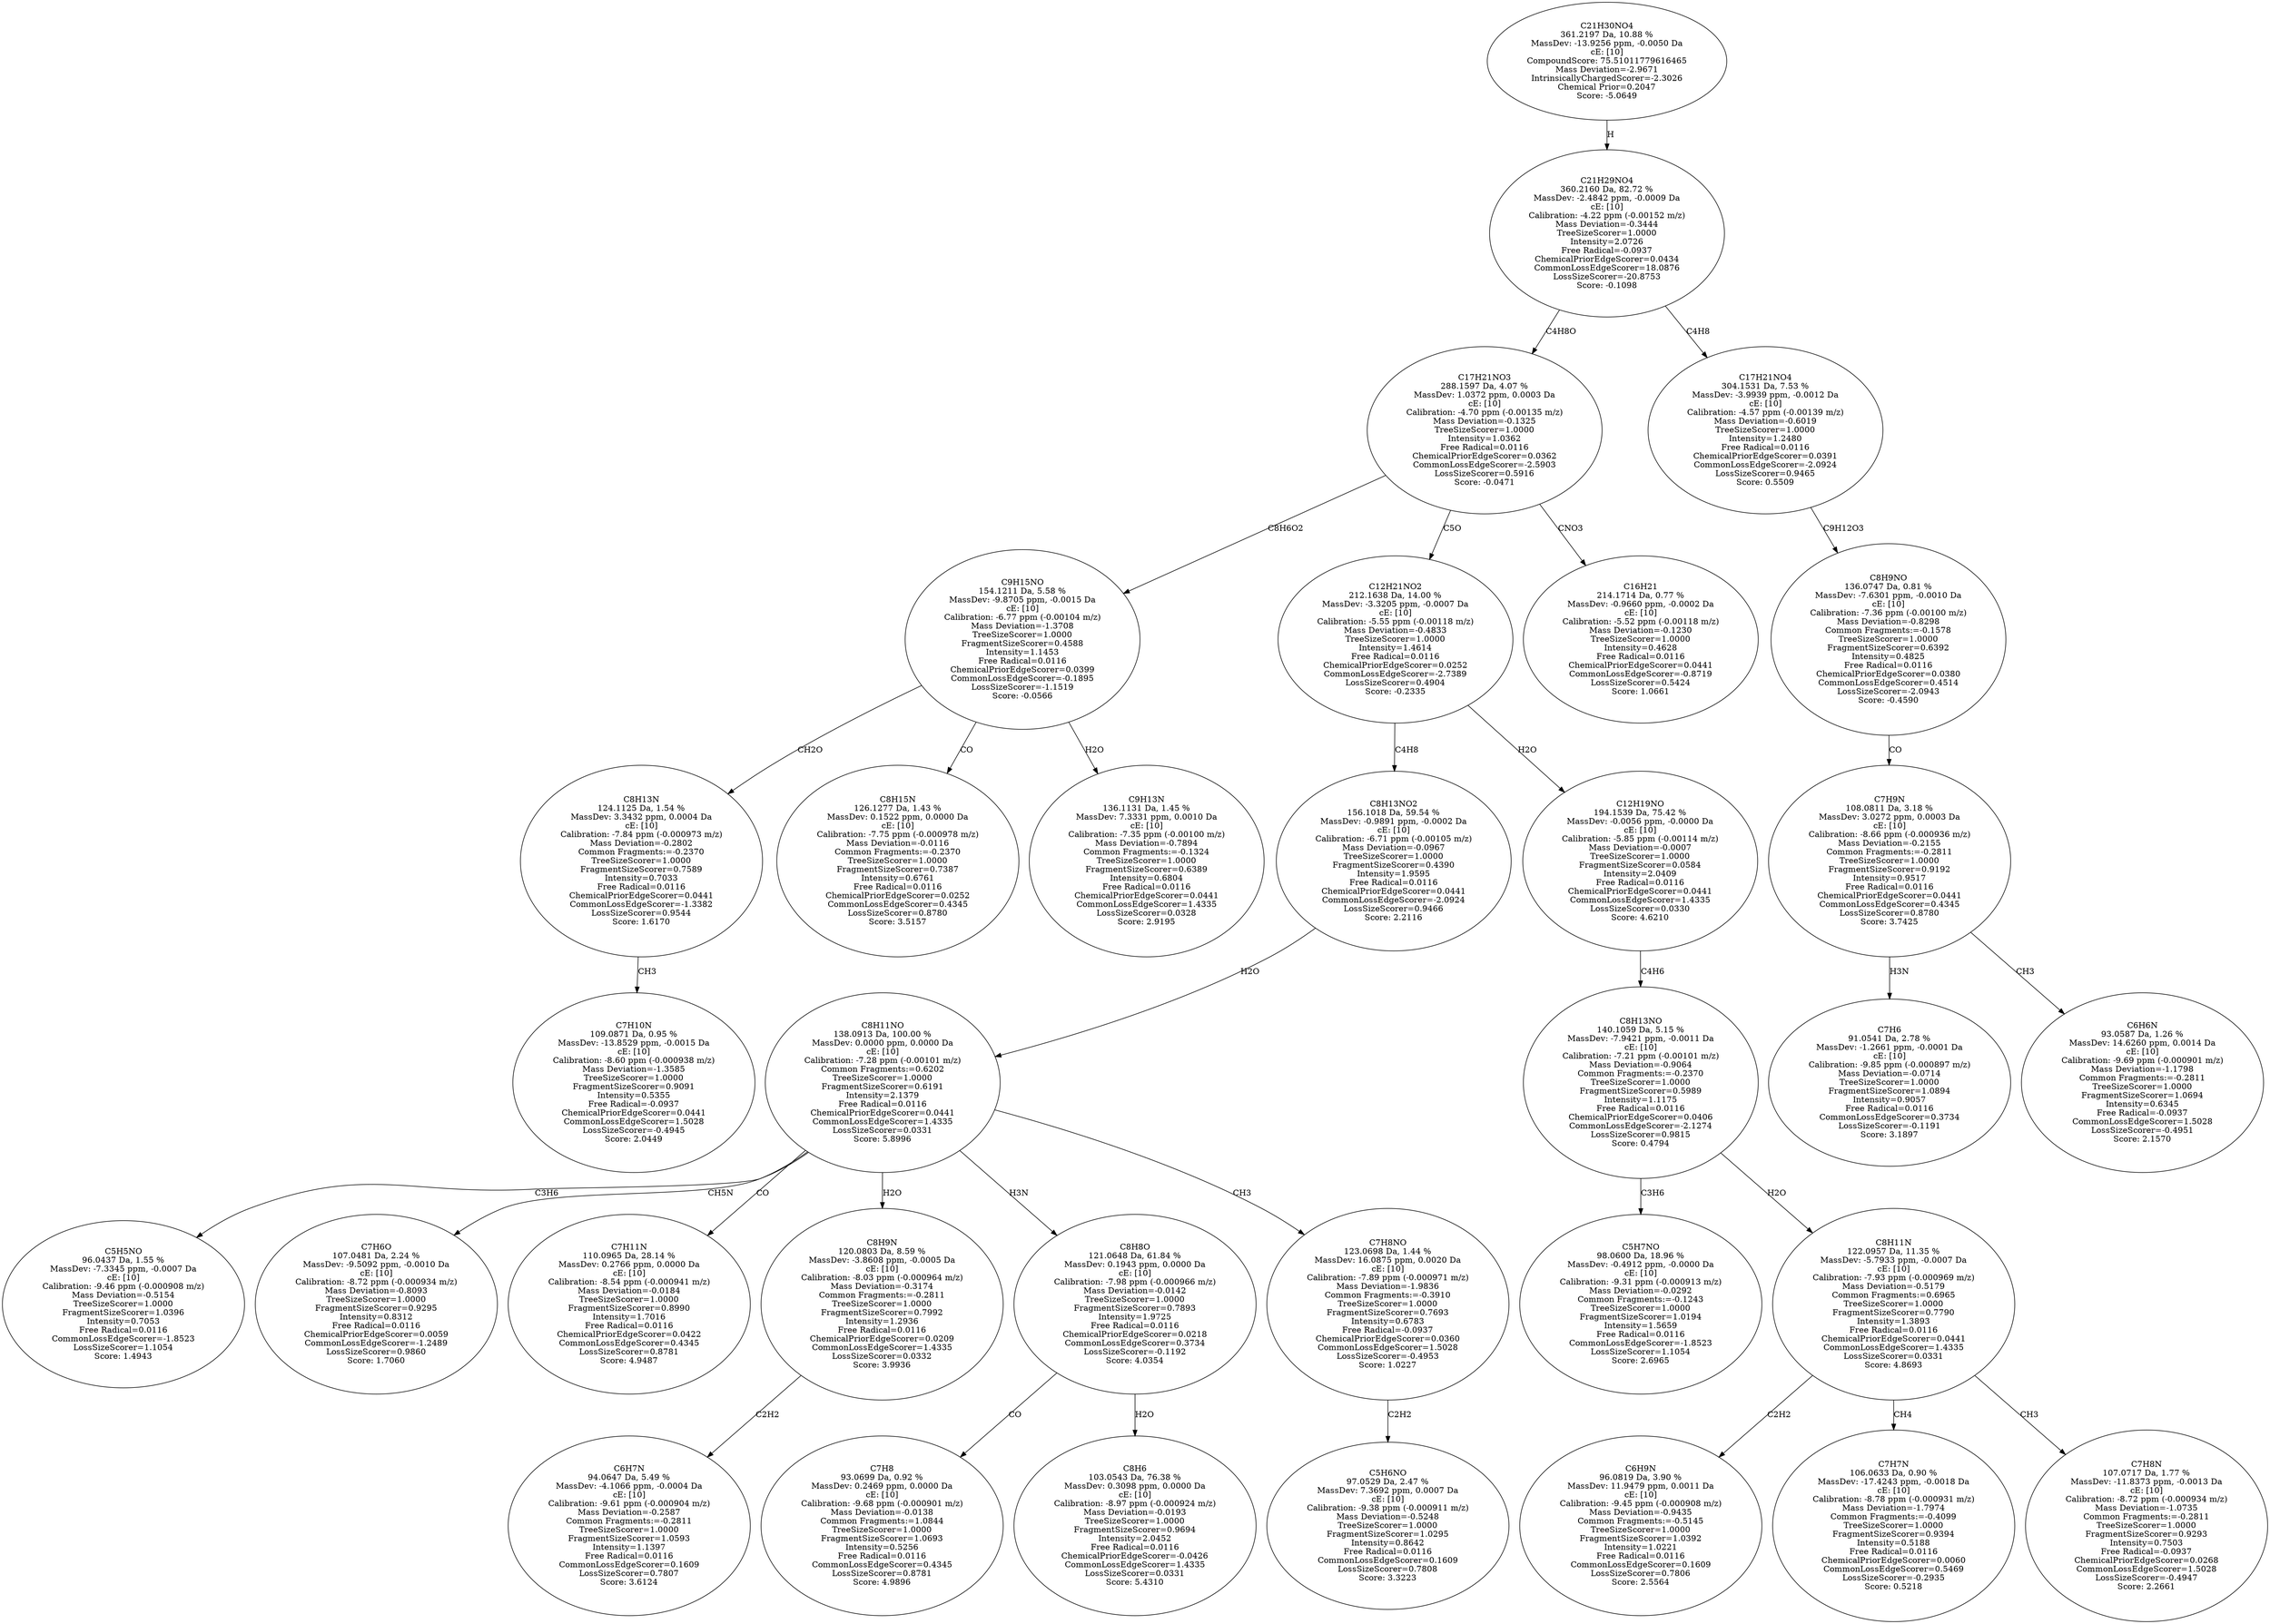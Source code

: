 strict digraph {
v1 [label="C7H10N\n109.0871 Da, 0.95 %\nMassDev: -13.8529 ppm, -0.0015 Da\ncE: [10]\nCalibration: -8.60 ppm (-0.000938 m/z)\nMass Deviation=-1.3585\nTreeSizeScorer=1.0000\nFragmentSizeScorer=0.9091\nIntensity=0.5355\nFree Radical=-0.0937\nChemicalPriorEdgeScorer=0.0441\nCommonLossEdgeScorer=1.5028\nLossSizeScorer=-0.4945\nScore: 2.0449"];
v2 [label="C8H13N\n124.1125 Da, 1.54 %\nMassDev: 3.3432 ppm, 0.0004 Da\ncE: [10]\nCalibration: -7.84 ppm (-0.000973 m/z)\nMass Deviation=-0.2802\nCommon Fragments:=-0.2370\nTreeSizeScorer=1.0000\nFragmentSizeScorer=0.7589\nIntensity=0.7033\nFree Radical=0.0116\nChemicalPriorEdgeScorer=0.0441\nCommonLossEdgeScorer=-1.3382\nLossSizeScorer=0.9544\nScore: 1.6170"];
v3 [label="C8H15N\n126.1277 Da, 1.43 %\nMassDev: 0.1522 ppm, 0.0000 Da\ncE: [10]\nCalibration: -7.75 ppm (-0.000978 m/z)\nMass Deviation=-0.0116\nCommon Fragments:=-0.2370\nTreeSizeScorer=1.0000\nFragmentSizeScorer=0.7387\nIntensity=0.6761\nFree Radical=0.0116\nChemicalPriorEdgeScorer=0.0252\nCommonLossEdgeScorer=0.4345\nLossSizeScorer=0.8780\nScore: 3.5157"];
v4 [label="C9H13N\n136.1131 Da, 1.45 %\nMassDev: 7.3331 ppm, 0.0010 Da\ncE: [10]\nCalibration: -7.35 ppm (-0.00100 m/z)\nMass Deviation=-0.7894\nCommon Fragments:=-0.1324\nTreeSizeScorer=1.0000\nFragmentSizeScorer=0.6389\nIntensity=0.6804\nFree Radical=0.0116\nChemicalPriorEdgeScorer=0.0441\nCommonLossEdgeScorer=1.4335\nLossSizeScorer=0.0328\nScore: 2.9195"];
v5 [label="C9H15NO\n154.1211 Da, 5.58 %\nMassDev: -9.8705 ppm, -0.0015 Da\ncE: [10]\nCalibration: -6.77 ppm (-0.00104 m/z)\nMass Deviation=-1.3708\nTreeSizeScorer=1.0000\nFragmentSizeScorer=0.4588\nIntensity=1.1453\nFree Radical=0.0116\nChemicalPriorEdgeScorer=0.0399\nCommonLossEdgeScorer=-0.1895\nLossSizeScorer=-1.1519\nScore: -0.0566"];
v6 [label="C5H5NO\n96.0437 Da, 1.55 %\nMassDev: -7.3345 ppm, -0.0007 Da\ncE: [10]\nCalibration: -9.46 ppm (-0.000908 m/z)\nMass Deviation=-0.5154\nTreeSizeScorer=1.0000\nFragmentSizeScorer=1.0396\nIntensity=0.7053\nFree Radical=0.0116\nCommonLossEdgeScorer=-1.8523\nLossSizeScorer=1.1054\nScore: 1.4943"];
v7 [label="C7H6O\n107.0481 Da, 2.24 %\nMassDev: -9.5092 ppm, -0.0010 Da\ncE: [10]\nCalibration: -8.72 ppm (-0.000934 m/z)\nMass Deviation=-0.8093\nTreeSizeScorer=1.0000\nFragmentSizeScorer=0.9295\nIntensity=0.8312\nFree Radical=0.0116\nChemicalPriorEdgeScorer=0.0059\nCommonLossEdgeScorer=-1.2489\nLossSizeScorer=0.9860\nScore: 1.7060"];
v8 [label="C7H11N\n110.0965 Da, 28.14 %\nMassDev: 0.2766 ppm, 0.0000 Da\ncE: [10]\nCalibration: -8.54 ppm (-0.000941 m/z)\nMass Deviation=-0.0184\nTreeSizeScorer=1.0000\nFragmentSizeScorer=0.8990\nIntensity=1.7016\nFree Radical=0.0116\nChemicalPriorEdgeScorer=0.0422\nCommonLossEdgeScorer=0.4345\nLossSizeScorer=0.8781\nScore: 4.9487"];
v9 [label="C6H7N\n94.0647 Da, 5.49 %\nMassDev: -4.1066 ppm, -0.0004 Da\ncE: [10]\nCalibration: -9.61 ppm (-0.000904 m/z)\nMass Deviation=-0.2587\nCommon Fragments:=-0.2811\nTreeSizeScorer=1.0000\nFragmentSizeScorer=1.0593\nIntensity=1.1397\nFree Radical=0.0116\nCommonLossEdgeScorer=0.1609\nLossSizeScorer=0.7807\nScore: 3.6124"];
v10 [label="C8H9N\n120.0803 Da, 8.59 %\nMassDev: -3.8608 ppm, -0.0005 Da\ncE: [10]\nCalibration: -8.03 ppm (-0.000964 m/z)\nMass Deviation=-0.3174\nCommon Fragments:=-0.2811\nTreeSizeScorer=1.0000\nFragmentSizeScorer=0.7992\nIntensity=1.2936\nFree Radical=0.0116\nChemicalPriorEdgeScorer=0.0209\nCommonLossEdgeScorer=1.4335\nLossSizeScorer=0.0332\nScore: 3.9936"];
v11 [label="C7H8\n93.0699 Da, 0.92 %\nMassDev: 0.2469 ppm, 0.0000 Da\ncE: [10]\nCalibration: -9.68 ppm (-0.000901 m/z)\nMass Deviation=-0.0138\nCommon Fragments:=1.0844\nTreeSizeScorer=1.0000\nFragmentSizeScorer=1.0693\nIntensity=0.5256\nFree Radical=0.0116\nCommonLossEdgeScorer=0.4345\nLossSizeScorer=0.8781\nScore: 4.9896"];
v12 [label="C8H6\n103.0543 Da, 76.38 %\nMassDev: 0.3098 ppm, 0.0000 Da\ncE: [10]\nCalibration: -8.97 ppm (-0.000924 m/z)\nMass Deviation=-0.0193\nTreeSizeScorer=1.0000\nFragmentSizeScorer=0.9694\nIntensity=2.0452\nFree Radical=0.0116\nChemicalPriorEdgeScorer=-0.0426\nCommonLossEdgeScorer=1.4335\nLossSizeScorer=0.0331\nScore: 5.4310"];
v13 [label="C8H8O\n121.0648 Da, 61.84 %\nMassDev: 0.1943 ppm, 0.0000 Da\ncE: [10]\nCalibration: -7.98 ppm (-0.000966 m/z)\nMass Deviation=-0.0142\nTreeSizeScorer=1.0000\nFragmentSizeScorer=0.7893\nIntensity=1.9725\nFree Radical=0.0116\nChemicalPriorEdgeScorer=0.0218\nCommonLossEdgeScorer=0.3734\nLossSizeScorer=-0.1192\nScore: 4.0354"];
v14 [label="C5H6NO\n97.0529 Da, 2.47 %\nMassDev: 7.3692 ppm, 0.0007 Da\ncE: [10]\nCalibration: -9.38 ppm (-0.000911 m/z)\nMass Deviation=-0.5248\nTreeSizeScorer=1.0000\nFragmentSizeScorer=1.0295\nIntensity=0.8642\nFree Radical=0.0116\nCommonLossEdgeScorer=0.1609\nLossSizeScorer=0.7808\nScore: 3.3223"];
v15 [label="C7H8NO\n123.0698 Da, 1.44 %\nMassDev: 16.0875 ppm, 0.0020 Da\ncE: [10]\nCalibration: -7.89 ppm (-0.000971 m/z)\nMass Deviation=-1.9836\nCommon Fragments:=-0.3910\nTreeSizeScorer=1.0000\nFragmentSizeScorer=0.7693\nIntensity=0.6783\nFree Radical=-0.0937\nChemicalPriorEdgeScorer=0.0360\nCommonLossEdgeScorer=1.5028\nLossSizeScorer=-0.4953\nScore: 1.0227"];
v16 [label="C8H11NO\n138.0913 Da, 100.00 %\nMassDev: 0.0000 ppm, 0.0000 Da\ncE: [10]\nCalibration: -7.28 ppm (-0.00101 m/z)\nCommon Fragments:=0.6202\nTreeSizeScorer=1.0000\nFragmentSizeScorer=0.6191\nIntensity=2.1379\nFree Radical=0.0116\nChemicalPriorEdgeScorer=0.0441\nCommonLossEdgeScorer=1.4335\nLossSizeScorer=0.0331\nScore: 5.8996"];
v17 [label="C8H13NO2\n156.1018 Da, 59.54 %\nMassDev: -0.9891 ppm, -0.0002 Da\ncE: [10]\nCalibration: -6.71 ppm (-0.00105 m/z)\nMass Deviation=-0.0967\nTreeSizeScorer=1.0000\nFragmentSizeScorer=0.4390\nIntensity=1.9595\nFree Radical=0.0116\nChemicalPriorEdgeScorer=0.0441\nCommonLossEdgeScorer=-2.0924\nLossSizeScorer=0.9466\nScore: 2.2116"];
v18 [label="C5H7NO\n98.0600 Da, 18.96 %\nMassDev: -0.4912 ppm, -0.0000 Da\ncE: [10]\nCalibration: -9.31 ppm (-0.000913 m/z)\nMass Deviation=-0.0292\nCommon Fragments:=-0.1243\nTreeSizeScorer=1.0000\nFragmentSizeScorer=1.0194\nIntensity=1.5659\nFree Radical=0.0116\nCommonLossEdgeScorer=-1.8523\nLossSizeScorer=1.1054\nScore: 2.6965"];
v19 [label="C6H9N\n96.0819 Da, 3.90 %\nMassDev: 11.9479 ppm, 0.0011 Da\ncE: [10]\nCalibration: -9.45 ppm (-0.000908 m/z)\nMass Deviation=-0.9435\nCommon Fragments:=-0.5145\nTreeSizeScorer=1.0000\nFragmentSizeScorer=1.0392\nIntensity=1.0221\nFree Radical=0.0116\nCommonLossEdgeScorer=0.1609\nLossSizeScorer=0.7806\nScore: 2.5564"];
v20 [label="C7H7N\n106.0633 Da, 0.90 %\nMassDev: -17.4243 ppm, -0.0018 Da\ncE: [10]\nCalibration: -8.78 ppm (-0.000931 m/z)\nMass Deviation=-1.7974\nCommon Fragments:=-0.4099\nTreeSizeScorer=1.0000\nFragmentSizeScorer=0.9394\nIntensity=0.5188\nFree Radical=0.0116\nChemicalPriorEdgeScorer=0.0060\nCommonLossEdgeScorer=0.5469\nLossSizeScorer=-0.2935\nScore: 0.5218"];
v21 [label="C7H8N\n107.0717 Da, 1.77 %\nMassDev: -11.8373 ppm, -0.0013 Da\ncE: [10]\nCalibration: -8.72 ppm (-0.000934 m/z)\nMass Deviation=-1.0735\nCommon Fragments:=-0.2811\nTreeSizeScorer=1.0000\nFragmentSizeScorer=0.9293\nIntensity=0.7503\nFree Radical=-0.0937\nChemicalPriorEdgeScorer=0.0268\nCommonLossEdgeScorer=1.5028\nLossSizeScorer=-0.4947\nScore: 2.2661"];
v22 [label="C8H11N\n122.0957 Da, 11.35 %\nMassDev: -5.7933 ppm, -0.0007 Da\ncE: [10]\nCalibration: -7.93 ppm (-0.000969 m/z)\nMass Deviation=-0.5179\nCommon Fragments:=0.6965\nTreeSizeScorer=1.0000\nFragmentSizeScorer=0.7790\nIntensity=1.3893\nFree Radical=0.0116\nChemicalPriorEdgeScorer=0.0441\nCommonLossEdgeScorer=1.4335\nLossSizeScorer=0.0331\nScore: 4.8693"];
v23 [label="C8H13NO\n140.1059 Da, 5.15 %\nMassDev: -7.9421 ppm, -0.0011 Da\ncE: [10]\nCalibration: -7.21 ppm (-0.00101 m/z)\nMass Deviation=-0.9064\nCommon Fragments:=-0.2370\nTreeSizeScorer=1.0000\nFragmentSizeScorer=0.5989\nIntensity=1.1175\nFree Radical=0.0116\nChemicalPriorEdgeScorer=0.0406\nCommonLossEdgeScorer=-2.1274\nLossSizeScorer=0.9815\nScore: 0.4794"];
v24 [label="C12H19NO\n194.1539 Da, 75.42 %\nMassDev: -0.0056 ppm, -0.0000 Da\ncE: [10]\nCalibration: -5.85 ppm (-0.00114 m/z)\nMass Deviation=-0.0007\nTreeSizeScorer=1.0000\nFragmentSizeScorer=0.0584\nIntensity=2.0409\nFree Radical=0.0116\nChemicalPriorEdgeScorer=0.0441\nCommonLossEdgeScorer=1.4335\nLossSizeScorer=0.0330\nScore: 4.6210"];
v25 [label="C12H21NO2\n212.1638 Da, 14.00 %\nMassDev: -3.3205 ppm, -0.0007 Da\ncE: [10]\nCalibration: -5.55 ppm (-0.00118 m/z)\nMass Deviation=-0.4833\nTreeSizeScorer=1.0000\nIntensity=1.4614\nFree Radical=0.0116\nChemicalPriorEdgeScorer=0.0252\nCommonLossEdgeScorer=-2.7389\nLossSizeScorer=0.4904\nScore: -0.2335"];
v26 [label="C16H21\n214.1714 Da, 0.77 %\nMassDev: -0.9660 ppm, -0.0002 Da\ncE: [10]\nCalibration: -5.52 ppm (-0.00118 m/z)\nMass Deviation=-0.1230\nTreeSizeScorer=1.0000\nIntensity=0.4628\nFree Radical=0.0116\nChemicalPriorEdgeScorer=0.0441\nCommonLossEdgeScorer=-0.8719\nLossSizeScorer=0.5424\nScore: 1.0661"];
v27 [label="C17H21NO3\n288.1597 Da, 4.07 %\nMassDev: 1.0372 ppm, 0.0003 Da\ncE: [10]\nCalibration: -4.70 ppm (-0.00135 m/z)\nMass Deviation=-0.1325\nTreeSizeScorer=1.0000\nIntensity=1.0362\nFree Radical=0.0116\nChemicalPriorEdgeScorer=0.0362\nCommonLossEdgeScorer=-2.5903\nLossSizeScorer=0.5916\nScore: -0.0471"];
v28 [label="C7H6\n91.0541 Da, 2.78 %\nMassDev: -1.2661 ppm, -0.0001 Da\ncE: [10]\nCalibration: -9.85 ppm (-0.000897 m/z)\nMass Deviation=-0.0714\nTreeSizeScorer=1.0000\nFragmentSizeScorer=1.0894\nIntensity=0.9057\nFree Radical=0.0116\nCommonLossEdgeScorer=0.3734\nLossSizeScorer=-0.1191\nScore: 3.1897"];
v29 [label="C6H6N\n93.0587 Da, 1.26 %\nMassDev: 14.6260 ppm, 0.0014 Da\ncE: [10]\nCalibration: -9.69 ppm (-0.000901 m/z)\nMass Deviation=-1.1798\nCommon Fragments:=-0.2811\nTreeSizeScorer=1.0000\nFragmentSizeScorer=1.0694\nIntensity=0.6345\nFree Radical=-0.0937\nCommonLossEdgeScorer=1.5028\nLossSizeScorer=-0.4951\nScore: 2.1570"];
v30 [label="C7H9N\n108.0811 Da, 3.18 %\nMassDev: 3.0272 ppm, 0.0003 Da\ncE: [10]\nCalibration: -8.66 ppm (-0.000936 m/z)\nMass Deviation=-0.2155\nCommon Fragments:=-0.2811\nTreeSizeScorer=1.0000\nFragmentSizeScorer=0.9192\nIntensity=0.9517\nFree Radical=0.0116\nChemicalPriorEdgeScorer=0.0441\nCommonLossEdgeScorer=0.4345\nLossSizeScorer=0.8780\nScore: 3.7425"];
v31 [label="C8H9NO\n136.0747 Da, 0.81 %\nMassDev: -7.6301 ppm, -0.0010 Da\ncE: [10]\nCalibration: -7.36 ppm (-0.00100 m/z)\nMass Deviation=-0.8298\nCommon Fragments:=-0.1578\nTreeSizeScorer=1.0000\nFragmentSizeScorer=0.6392\nIntensity=0.4825\nFree Radical=0.0116\nChemicalPriorEdgeScorer=0.0380\nCommonLossEdgeScorer=0.4514\nLossSizeScorer=-2.0943\nScore: -0.4590"];
v32 [label="C17H21NO4\n304.1531 Da, 7.53 %\nMassDev: -3.9939 ppm, -0.0012 Da\ncE: [10]\nCalibration: -4.57 ppm (-0.00139 m/z)\nMass Deviation=-0.6019\nTreeSizeScorer=1.0000\nIntensity=1.2480\nFree Radical=0.0116\nChemicalPriorEdgeScorer=0.0391\nCommonLossEdgeScorer=-2.0924\nLossSizeScorer=0.9465\nScore: 0.5509"];
v33 [label="C21H29NO4\n360.2160 Da, 82.72 %\nMassDev: -2.4842 ppm, -0.0009 Da\ncE: [10]\nCalibration: -4.22 ppm (-0.00152 m/z)\nMass Deviation=-0.3444\nTreeSizeScorer=1.0000\nIntensity=2.0726\nFree Radical=-0.0937\nChemicalPriorEdgeScorer=0.0434\nCommonLossEdgeScorer=18.0876\nLossSizeScorer=-20.8753\nScore: -0.1098"];
v34 [label="C21H30NO4\n361.2197 Da, 10.88 %\nMassDev: -13.9256 ppm, -0.0050 Da\ncE: [10]\nCompoundScore: 75.51011779616465\nMass Deviation=-2.9671\nIntrinsicallyChargedScorer=-2.3026\nChemical Prior=0.2047\nScore: -5.0649"];
v2 -> v1 [label="CH3"];
v5 -> v2 [label="CH2O"];
v5 -> v3 [label="CO"];
v5 -> v4 [label="H2O"];
v27 -> v5 [label="C8H6O2"];
v16 -> v6 [label="C3H6"];
v16 -> v7 [label="CH5N"];
v16 -> v8 [label="CO"];
v10 -> v9 [label="C2H2"];
v16 -> v10 [label="H2O"];
v13 -> v11 [label="CO"];
v13 -> v12 [label="H2O"];
v16 -> v13 [label="H3N"];
v15 -> v14 [label="C2H2"];
v16 -> v15 [label="CH3"];
v17 -> v16 [label="H2O"];
v25 -> v17 [label="C4H8"];
v23 -> v18 [label="C3H6"];
v22 -> v19 [label="C2H2"];
v22 -> v20 [label="CH4"];
v22 -> v21 [label="CH3"];
v23 -> v22 [label="H2O"];
v24 -> v23 [label="C4H6"];
v25 -> v24 [label="H2O"];
v27 -> v25 [label="C5O"];
v27 -> v26 [label="CNO3"];
v33 -> v27 [label="C4H8O"];
v30 -> v28 [label="H3N"];
v30 -> v29 [label="CH3"];
v31 -> v30 [label="CO"];
v32 -> v31 [label="C9H12O3"];
v33 -> v32 [label="C4H8"];
v34 -> v33 [label="H"];
}